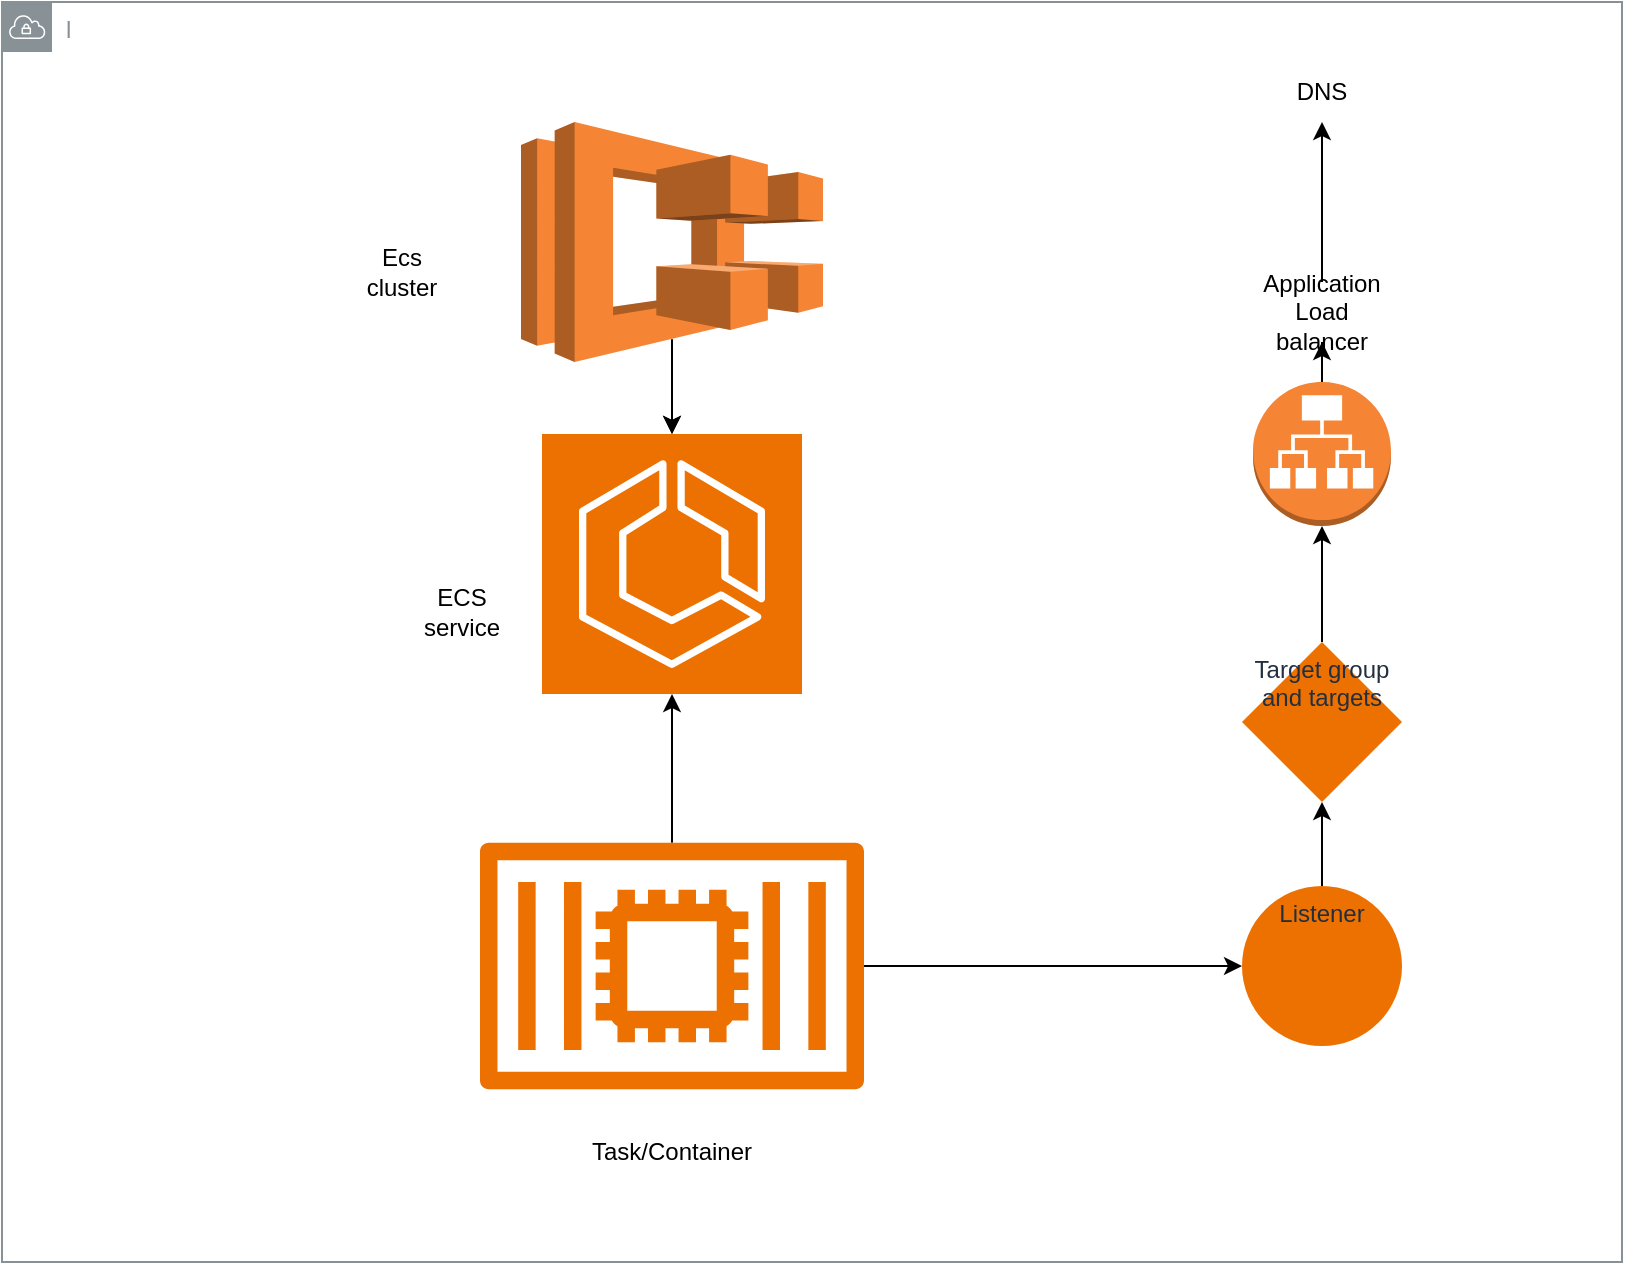 <mxfile version="24.6.4" type="device">
  <diagram id="Ht1M8jgEwFfnCIfOTk4-" name="Page-1">
    <mxGraphModel dx="1230" dy="1610" grid="1" gridSize="10" guides="1" tooltips="1" connect="1" arrows="1" fold="1" page="1" pageScale="1" pageWidth="1169" pageHeight="827" math="0" shadow="0">
      <root>
        <mxCell id="0" />
        <mxCell id="1" parent="0" />
        <mxCell id="IgK3jqseScGIvqw7NK0O-9" value="" style="edgeStyle=orthogonalEdgeStyle;rounded=0;orthogonalLoop=1;jettySize=auto;html=1;" edge="1" parent="1" source="IgK3jqseScGIvqw7NK0O-1" target="IgK3jqseScGIvqw7NK0O-3">
          <mxGeometry relative="1" as="geometry" />
        </mxCell>
        <mxCell id="IgK3jqseScGIvqw7NK0O-10" style="edgeStyle=orthogonalEdgeStyle;rounded=0;orthogonalLoop=1;jettySize=auto;html=1;exitX=0.5;exitY=0.905;exitDx=0;exitDy=0;exitPerimeter=0;" edge="1" parent="1" source="IgK3jqseScGIvqw7NK0O-1" target="IgK3jqseScGIvqw7NK0O-3">
          <mxGeometry relative="1" as="geometry" />
        </mxCell>
        <mxCell id="IgK3jqseScGIvqw7NK0O-1" value="" style="outlineConnect=0;dashed=0;verticalLabelPosition=bottom;verticalAlign=top;align=center;html=1;shape=mxgraph.aws3.ecs;fillColor=#F58534;gradientColor=none;" vertex="1" parent="1">
          <mxGeometry x="399.5" y="-750" width="151" height="120" as="geometry" />
        </mxCell>
        <mxCell id="IgK3jqseScGIvqw7NK0O-3" value="" style="sketch=0;points=[[0,0,0],[0.25,0,0],[0.5,0,0],[0.75,0,0],[1,0,0],[0,1,0],[0.25,1,0],[0.5,1,0],[0.75,1,0],[1,1,0],[0,0.25,0],[0,0.5,0],[0,0.75,0],[1,0.25,0],[1,0.5,0],[1,0.75,0]];outlineConnect=0;fontColor=#232F3E;fillColor=#ED7100;strokeColor=#ffffff;dashed=0;verticalLabelPosition=bottom;verticalAlign=top;align=center;html=1;fontSize=12;fontStyle=0;aspect=fixed;shape=mxgraph.aws4.resourceIcon;resIcon=mxgraph.aws4.ecs;" vertex="1" parent="1">
          <mxGeometry x="410" y="-594" width="130" height="130" as="geometry" />
        </mxCell>
        <mxCell id="IgK3jqseScGIvqw7NK0O-5" value="" style="edgeStyle=orthogonalEdgeStyle;rounded=0;orthogonalLoop=1;jettySize=auto;html=1;" edge="1" parent="1" source="IgK3jqseScGIvqw7NK0O-4" target="IgK3jqseScGIvqw7NK0O-3">
          <mxGeometry relative="1" as="geometry" />
        </mxCell>
        <mxCell id="IgK3jqseScGIvqw7NK0O-19" value="" style="edgeStyle=orthogonalEdgeStyle;rounded=0;orthogonalLoop=1;jettySize=auto;html=1;" edge="1" parent="1" source="IgK3jqseScGIvqw7NK0O-4" target="IgK3jqseScGIvqw7NK0O-18">
          <mxGeometry relative="1" as="geometry" />
        </mxCell>
        <mxCell id="IgK3jqseScGIvqw7NK0O-4" value="" style="sketch=0;outlineConnect=0;fontColor=#232F3E;gradientColor=none;fillColor=#ED7100;strokeColor=none;dashed=0;verticalLabelPosition=bottom;verticalAlign=top;align=center;html=1;fontSize=12;fontStyle=0;aspect=fixed;pointerEvents=1;shape=mxgraph.aws4.container_2;" vertex="1" parent="1">
          <mxGeometry x="379" y="-390" width="192" height="124" as="geometry" />
        </mxCell>
        <mxCell id="IgK3jqseScGIvqw7NK0O-11" value="Task/Container" style="text;html=1;align=center;verticalAlign=middle;whiteSpace=wrap;rounded=0;" vertex="1" parent="1">
          <mxGeometry x="445" y="-250" width="60" height="30" as="geometry" />
        </mxCell>
        <mxCell id="IgK3jqseScGIvqw7NK0O-12" value="ECS service" style="text;html=1;align=center;verticalAlign=middle;whiteSpace=wrap;rounded=0;" vertex="1" parent="1">
          <mxGeometry x="339.5" y="-520" width="60" height="30" as="geometry" />
        </mxCell>
        <mxCell id="IgK3jqseScGIvqw7NK0O-13" value="Ecs cluster" style="text;html=1;align=center;verticalAlign=middle;whiteSpace=wrap;rounded=0;" vertex="1" parent="1">
          <mxGeometry x="310" y="-690" width="60" height="30" as="geometry" />
        </mxCell>
        <mxCell id="IgK3jqseScGIvqw7NK0O-24" value="" style="edgeStyle=orthogonalEdgeStyle;rounded=0;orthogonalLoop=1;jettySize=auto;html=1;" edge="1" parent="1" source="IgK3jqseScGIvqw7NK0O-16" target="IgK3jqseScGIvqw7NK0O-23">
          <mxGeometry relative="1" as="geometry" />
        </mxCell>
        <mxCell id="IgK3jqseScGIvqw7NK0O-16" value="" style="outlineConnect=0;dashed=0;verticalLabelPosition=bottom;verticalAlign=top;align=center;html=1;shape=mxgraph.aws3.application_load_balancer;fillColor=#F58534;gradientColor=none;" vertex="1" parent="1">
          <mxGeometry x="765.5" y="-620" width="69" height="72" as="geometry" />
        </mxCell>
        <mxCell id="IgK3jqseScGIvqw7NK0O-21" value="" style="edgeStyle=orthogonalEdgeStyle;rounded=0;orthogonalLoop=1;jettySize=auto;html=1;" edge="1" parent="1" source="IgK3jqseScGIvqw7NK0O-18" target="IgK3jqseScGIvqw7NK0O-20">
          <mxGeometry relative="1" as="geometry" />
        </mxCell>
        <mxCell id="IgK3jqseScGIvqw7NK0O-18" value="Listener" style="ellipse;whiteSpace=wrap;html=1;verticalAlign=top;fillColor=#ED7100;strokeColor=none;fontColor=#232F3E;sketch=0;gradientColor=none;dashed=0;fontStyle=0;pointerEvents=1;" vertex="1" parent="1">
          <mxGeometry x="760" y="-368" width="80" height="80" as="geometry" />
        </mxCell>
        <mxCell id="IgK3jqseScGIvqw7NK0O-22" value="" style="edgeStyle=orthogonalEdgeStyle;rounded=0;orthogonalLoop=1;jettySize=auto;html=1;" edge="1" parent="1" source="IgK3jqseScGIvqw7NK0O-20" target="IgK3jqseScGIvqw7NK0O-16">
          <mxGeometry relative="1" as="geometry" />
        </mxCell>
        <mxCell id="IgK3jqseScGIvqw7NK0O-20" value="Target group and targets" style="rhombus;whiteSpace=wrap;html=1;verticalAlign=top;fillColor=#ED7100;strokeColor=none;fontColor=#232F3E;sketch=0;gradientColor=none;dashed=0;fontStyle=0;pointerEvents=1;" vertex="1" parent="1">
          <mxGeometry x="760" y="-490" width="80" height="80" as="geometry" />
        </mxCell>
        <mxCell id="IgK3jqseScGIvqw7NK0O-26" value="" style="edgeStyle=orthogonalEdgeStyle;rounded=0;orthogonalLoop=1;jettySize=auto;html=1;" edge="1" parent="1" source="IgK3jqseScGIvqw7NK0O-23" target="IgK3jqseScGIvqw7NK0O-25">
          <mxGeometry relative="1" as="geometry" />
        </mxCell>
        <mxCell id="IgK3jqseScGIvqw7NK0O-23" value="Application Load balancer" style="text;html=1;align=center;verticalAlign=middle;whiteSpace=wrap;rounded=0;" vertex="1" parent="1">
          <mxGeometry x="770" y="-670" width="60" height="30" as="geometry" />
        </mxCell>
        <mxCell id="IgK3jqseScGIvqw7NK0O-25" value="DNS" style="text;html=1;align=center;verticalAlign=middle;whiteSpace=wrap;rounded=0;" vertex="1" parent="1">
          <mxGeometry x="770" y="-780" width="60" height="30" as="geometry" />
        </mxCell>
        <mxCell id="IgK3jqseScGIvqw7NK0O-27" value="l" style="sketch=0;outlineConnect=0;gradientColor=none;html=1;whiteSpace=wrap;fontSize=12;fontStyle=0;shape=mxgraph.aws4.group;grIcon=mxgraph.aws4.group_vpc;strokeColor=#879196;fillColor=none;verticalAlign=top;align=left;spacingLeft=30;fontColor=#879196;dashed=0;" vertex="1" parent="1">
          <mxGeometry x="140" y="-810" width="810" height="630" as="geometry" />
        </mxCell>
      </root>
    </mxGraphModel>
  </diagram>
</mxfile>
